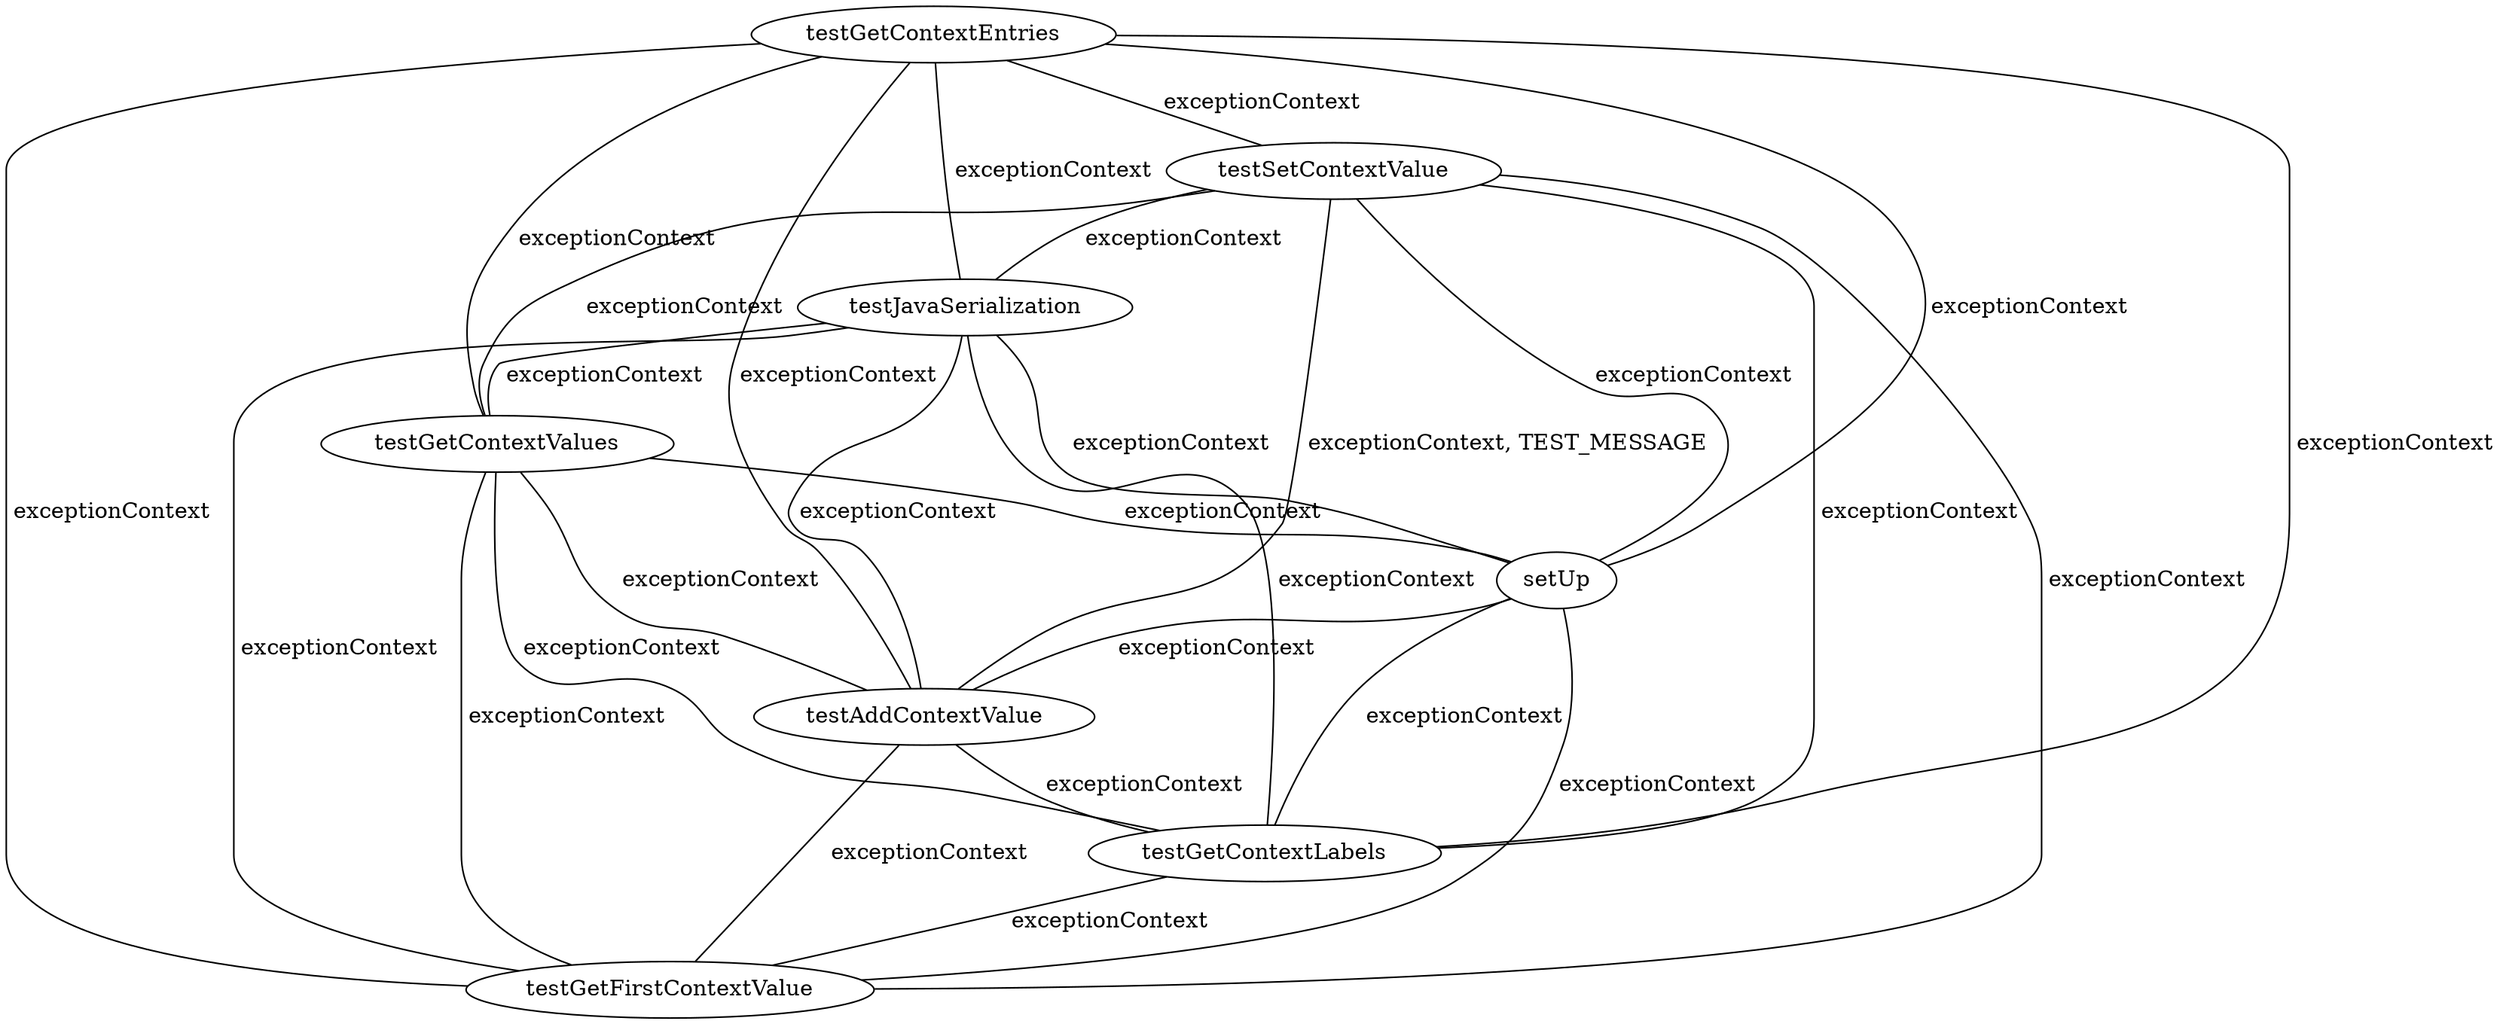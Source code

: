 digraph G {
testGetContextEntries;
testSetContextValue;
testJavaSerialization;
testGetContextValues;
setUp;
testAddContextValue;
testGetContextLabels;
testGetFirstContextValue;
testGetContextEntries -> testSetContextValue [label=" exceptionContext", dir=none];
testGetContextEntries -> testJavaSerialization [label=" exceptionContext", dir=none];
testGetContextEntries -> testGetContextValues [label=" exceptionContext", dir=none];
testGetContextEntries -> setUp [label=" exceptionContext", dir=none];
testGetContextEntries -> testAddContextValue [label=" exceptionContext", dir=none];
testGetContextEntries -> testGetContextLabels [label=" exceptionContext", dir=none];
testGetContextEntries -> testGetFirstContextValue [label=" exceptionContext", dir=none];
testSetContextValue -> testJavaSerialization [label=" exceptionContext", dir=none];
testSetContextValue -> testGetContextValues [label=" exceptionContext", dir=none];
testSetContextValue -> setUp [label=" exceptionContext", dir=none];
testSetContextValue -> testAddContextValue [label=" exceptionContext, TEST_MESSAGE", dir=none];
testSetContextValue -> testGetContextLabels [label=" exceptionContext", dir=none];
testSetContextValue -> testGetFirstContextValue [label=" exceptionContext", dir=none];
testJavaSerialization -> testGetContextValues [label=" exceptionContext", dir=none];
testJavaSerialization -> setUp [label=" exceptionContext", dir=none];
testJavaSerialization -> testAddContextValue [label=" exceptionContext", dir=none];
testJavaSerialization -> testGetContextLabels [label=" exceptionContext", dir=none];
testJavaSerialization -> testGetFirstContextValue [label=" exceptionContext", dir=none];
testGetContextValues -> setUp [label=" exceptionContext", dir=none];
testGetContextValues -> testAddContextValue [label=" exceptionContext", dir=none];
testGetContextValues -> testGetContextLabels [label=" exceptionContext", dir=none];
testGetContextValues -> testGetFirstContextValue [label=" exceptionContext", dir=none];
setUp -> testAddContextValue [label=" exceptionContext", dir=none];
setUp -> testGetContextLabels [label=" exceptionContext", dir=none];
setUp -> testGetFirstContextValue [label=" exceptionContext", dir=none];
testAddContextValue -> testGetContextLabels [label=" exceptionContext", dir=none];
testAddContextValue -> testGetFirstContextValue [label=" exceptionContext", dir=none];
testGetContextLabels -> testGetFirstContextValue [label=" exceptionContext", dir=none];
}